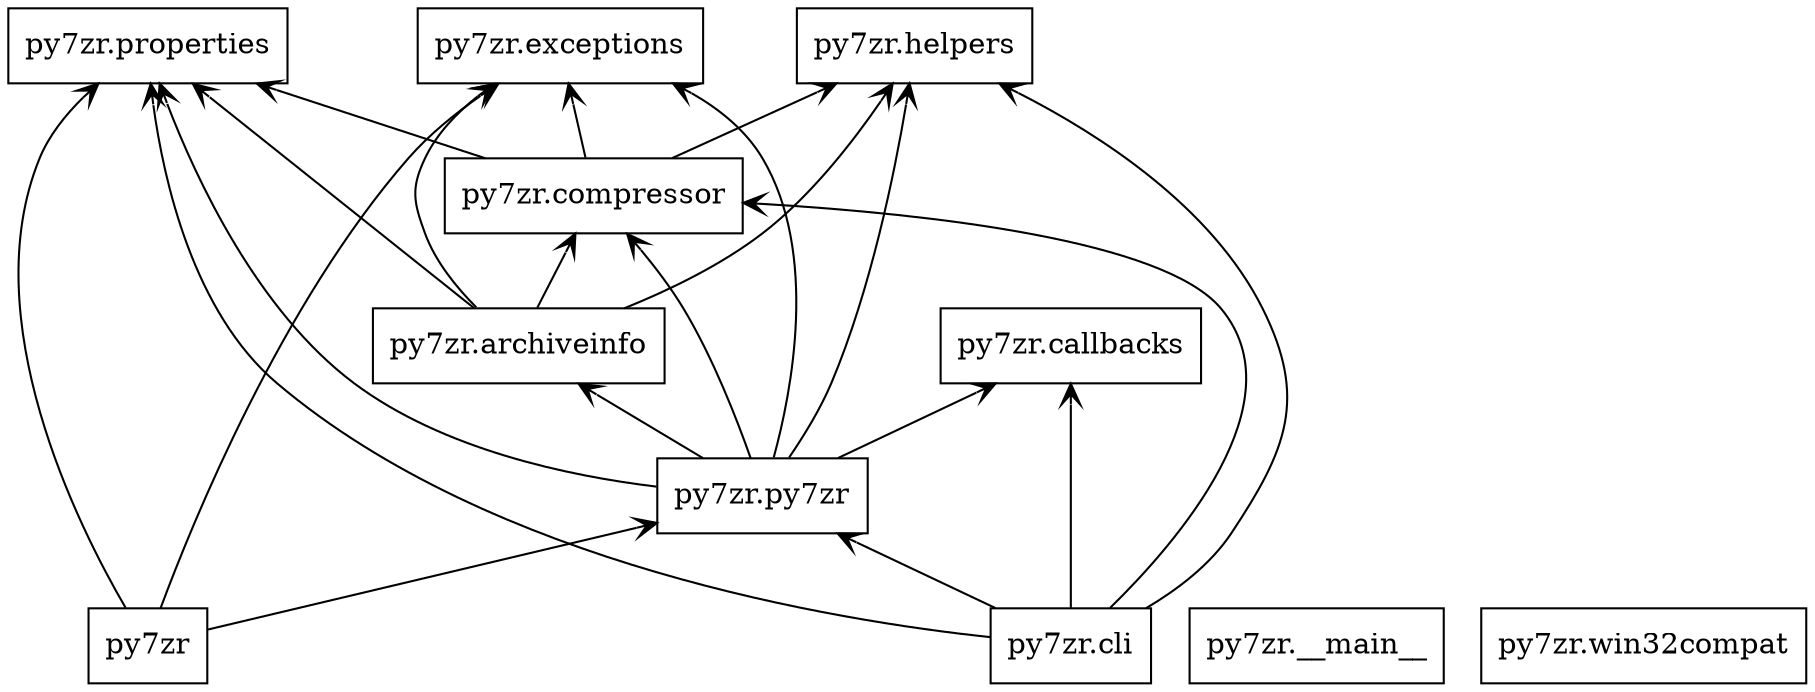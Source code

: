 digraph "packages" {
charset="utf-8"
rankdir=BT
"0" [label="py7zr", shape="box"];
"1" [label="py7zr.__main__", shape="box"];
"2" [label="py7zr.archiveinfo", shape="box"];
"3" [label="py7zr.callbacks", shape="box"];
"4" [label="py7zr.cli", shape="box"];
"5" [label="py7zr.compressor", shape="box"];
"6" [label="py7zr.exceptions", shape="box"];
"7" [label="py7zr.helpers", shape="box"];
"8" [label="py7zr.properties", shape="box"];
"9" [label="py7zr.py7zr", shape="box"];
"10" [label="py7zr.win32compat", shape="box"];
"0" -> "6" [arrowhead="open", arrowtail="none"];
"0" -> "8" [arrowhead="open", arrowtail="none"];
"0" -> "9" [arrowhead="open", arrowtail="none"];
"2" -> "5" [arrowhead="open", arrowtail="none"];
"2" -> "6" [arrowhead="open", arrowtail="none"];
"2" -> "7" [arrowhead="open", arrowtail="none"];
"2" -> "8" [arrowhead="open", arrowtail="none"];
"4" -> "3" [arrowhead="open", arrowtail="none"];
"4" -> "5" [arrowhead="open", arrowtail="none"];
"4" -> "7" [arrowhead="open", arrowtail="none"];
"4" -> "8" [arrowhead="open", arrowtail="none"];
"4" -> "9" [arrowhead="open", arrowtail="none"];
"5" -> "6" [arrowhead="open", arrowtail="none"];
"5" -> "7" [arrowhead="open", arrowtail="none"];
"5" -> "8" [arrowhead="open", arrowtail="none"];
"9" -> "2" [arrowhead="open", arrowtail="none"];
"9" -> "3" [arrowhead="open", arrowtail="none"];
"9" -> "5" [arrowhead="open", arrowtail="none"];
"9" -> "6" [arrowhead="open", arrowtail="none"];
"9" -> "7" [arrowhead="open", arrowtail="none"];
"9" -> "8" [arrowhead="open", arrowtail="none"];
}
